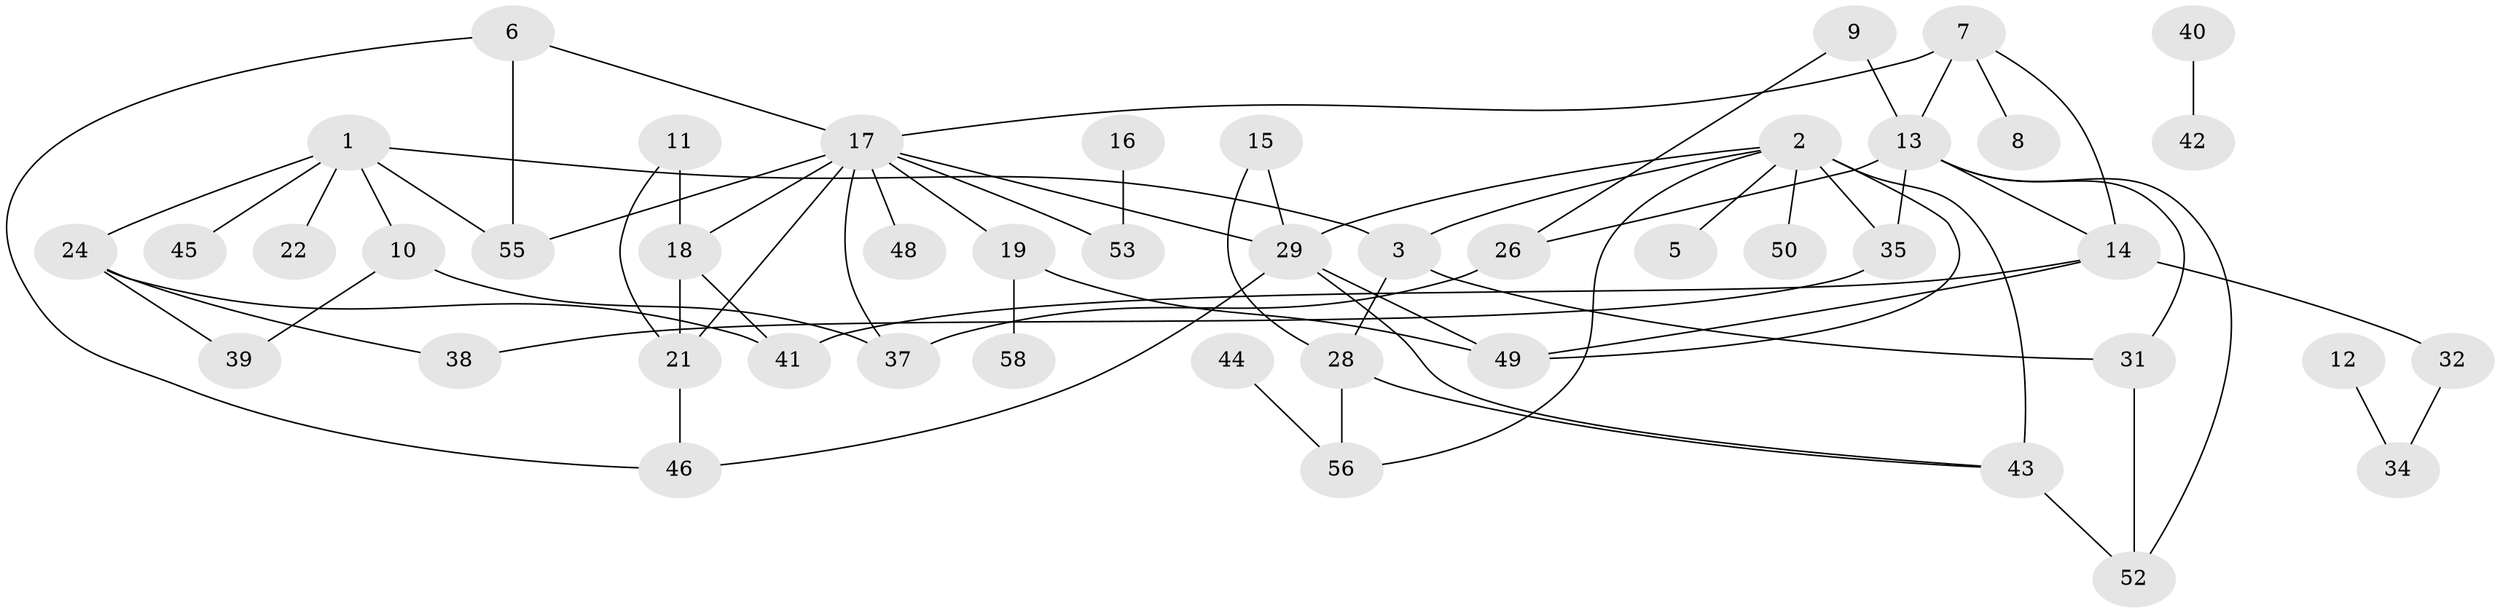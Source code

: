 // original degree distribution, {3: 0.21551724137931033, 7: 0.008620689655172414, 0: 0.09482758620689655, 2: 0.29310344827586204, 1: 0.22413793103448276, 4: 0.09482758620689655, 5: 0.05172413793103448, 6: 0.017241379310344827}
// Generated by graph-tools (version 1.1) at 2025/48/03/04/25 22:48:34]
// undirected, 46 vertices, 69 edges
graph export_dot {
  node [color=gray90,style=filled];
  1;
  2;
  3;
  5;
  6;
  7;
  8;
  9;
  10;
  11;
  12;
  13;
  14;
  15;
  16;
  17;
  18;
  19;
  21;
  22;
  24;
  26;
  28;
  29;
  31;
  32;
  34;
  35;
  37;
  38;
  39;
  40;
  41;
  42;
  43;
  44;
  45;
  46;
  48;
  49;
  50;
  52;
  53;
  55;
  56;
  58;
  1 -- 3 [weight=1.0];
  1 -- 10 [weight=1.0];
  1 -- 22 [weight=1.0];
  1 -- 24 [weight=1.0];
  1 -- 45 [weight=1.0];
  1 -- 55 [weight=1.0];
  2 -- 3 [weight=1.0];
  2 -- 5 [weight=1.0];
  2 -- 29 [weight=1.0];
  2 -- 35 [weight=1.0];
  2 -- 43 [weight=1.0];
  2 -- 49 [weight=3.0];
  2 -- 50 [weight=1.0];
  2 -- 56 [weight=1.0];
  3 -- 28 [weight=1.0];
  3 -- 31 [weight=1.0];
  6 -- 17 [weight=1.0];
  6 -- 46 [weight=1.0];
  6 -- 55 [weight=1.0];
  7 -- 8 [weight=1.0];
  7 -- 13 [weight=1.0];
  7 -- 14 [weight=1.0];
  7 -- 17 [weight=1.0];
  9 -- 13 [weight=1.0];
  9 -- 26 [weight=1.0];
  10 -- 37 [weight=1.0];
  10 -- 39 [weight=1.0];
  11 -- 18 [weight=2.0];
  11 -- 21 [weight=1.0];
  12 -- 34 [weight=1.0];
  13 -- 14 [weight=1.0];
  13 -- 26 [weight=1.0];
  13 -- 31 [weight=1.0];
  13 -- 35 [weight=1.0];
  13 -- 52 [weight=1.0];
  14 -- 32 [weight=1.0];
  14 -- 41 [weight=1.0];
  14 -- 49 [weight=1.0];
  15 -- 28 [weight=1.0];
  15 -- 29 [weight=1.0];
  16 -- 53 [weight=1.0];
  17 -- 18 [weight=1.0];
  17 -- 19 [weight=1.0];
  17 -- 21 [weight=1.0];
  17 -- 29 [weight=1.0];
  17 -- 37 [weight=1.0];
  17 -- 48 [weight=1.0];
  17 -- 53 [weight=1.0];
  17 -- 55 [weight=1.0];
  18 -- 21 [weight=3.0];
  18 -- 41 [weight=1.0];
  19 -- 49 [weight=1.0];
  19 -- 58 [weight=1.0];
  21 -- 46 [weight=1.0];
  24 -- 38 [weight=1.0];
  24 -- 39 [weight=1.0];
  24 -- 41 [weight=1.0];
  26 -- 37 [weight=1.0];
  28 -- 43 [weight=1.0];
  28 -- 56 [weight=1.0];
  29 -- 43 [weight=1.0];
  29 -- 46 [weight=1.0];
  29 -- 49 [weight=2.0];
  31 -- 52 [weight=1.0];
  32 -- 34 [weight=1.0];
  35 -- 38 [weight=1.0];
  40 -- 42 [weight=1.0];
  43 -- 52 [weight=1.0];
  44 -- 56 [weight=1.0];
}
